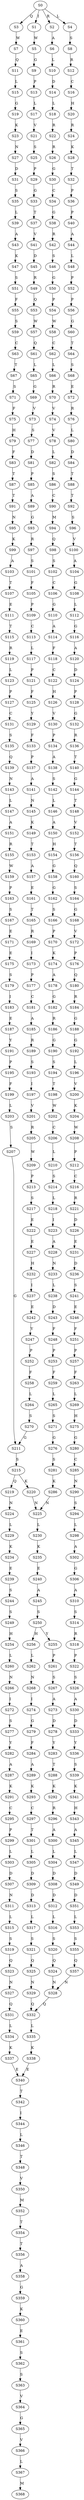strict digraph  {
	S0 -> S1 [ label = I ];
	S0 -> S2 [ label = R ];
	S0 -> S3 [ label = Q ];
	S0 -> S4 [ label = L ];
	S1 -> S5 [ label = W ];
	S2 -> S6 [ label = A ];
	S3 -> S7 [ label = W ];
	S4 -> S8 [ label = S ];
	S5 -> S9 [ label = G ];
	S6 -> S10 [ label = L ];
	S7 -> S11 [ label = Q ];
	S8 -> S12 [ label = R ];
	S9 -> S13 [ label = P ];
	S10 -> S14 [ label = D ];
	S11 -> S15 [ label = L ];
	S12 -> S16 [ label = C ];
	S13 -> S17 [ label = L ];
	S14 -> S18 [ label = L ];
	S15 -> S19 [ label = G ];
	S16 -> S20 [ label = H ];
	S17 -> S21 [ label = V ];
	S18 -> S22 [ label = R ];
	S19 -> S23 [ label = K ];
	S20 -> S24 [ label = R ];
	S21 -> S25 [ label = S ];
	S22 -> S26 [ label = R ];
	S23 -> S27 [ label = N ];
	S24 -> S28 [ label = K ];
	S25 -> S29 [ label = P ];
	S26 -> S30 [ label = G ];
	S27 -> S31 [ label = D ];
	S28 -> S32 [ label = T ];
	S29 -> S33 [ label = G ];
	S30 -> S34 [ label = C ];
	S31 -> S35 [ label = S ];
	S32 -> S36 [ label = P ];
	S33 -> S37 [ label = T ];
	S34 -> S38 [ label = G ];
	S35 -> S39 [ label = L ];
	S36 -> S40 [ label = P ];
	S37 -> S41 [ label = V ];
	S38 -> S42 [ label = R ];
	S39 -> S43 [ label = A ];
	S40 -> S44 [ label = A ];
	S41 -> S45 [ label = D ];
	S42 -> S46 [ label = S ];
	S43 -> S47 [ label = K ];
	S44 -> S48 [ label = L ];
	S45 -> S49 [ label = R ];
	S46 -> S50 [ label = G ];
	S47 -> S51 [ label = S ];
	S48 -> S52 [ label = P ];
	S49 -> S53 [ label = Q ];
	S50 -> S54 [ label = P ];
	S51 -> S55 [ label = F ];
	S52 -> S56 [ label = P ];
	S53 -> S57 [ label = W ];
	S54 -> S58 [ label = W ];
	S55 -> S59 [ label = S ];
	S56 -> S60 [ label = G ];
	S57 -> S61 [ label = Q ];
	S58 -> S62 [ label = C ];
	S59 -> S63 [ label = C ];
	S60 -> S64 [ label = T ];
	S61 -> S65 [ label = L ];
	S62 -> S66 [ label = L ];
	S63 -> S67 [ label = T ];
	S64 -> S68 [ label = S ];
	S65 -> S69 [ label = G ];
	S66 -> S70 [ label = R ];
	S67 -> S71 [ label = S ];
	S68 -> S72 [ label = E ];
	S69 -> S73 [ label = V ];
	S70 -> S74 [ label = V ];
	S71 -> S75 [ label = F ];
	S72 -> S76 [ label = R ];
	S73 -> S77 [ label = S ];
	S74 -> S78 [ label = V ];
	S75 -> S79 [ label = H ];
	S76 -> S80 [ label = L ];
	S77 -> S81 [ label = D ];
	S78 -> S82 [ label = L ];
	S79 -> S83 [ label = F ];
	S80 -> S84 [ label = D ];
	S81 -> S85 [ label = P ];
	S82 -> S86 [ label = S ];
	S83 -> S87 [ label = T ];
	S84 -> S88 [ label = T ];
	S85 -> S89 [ label = A ];
	S86 -> S90 [ label = C ];
	S87 -> S91 [ label = T ];
	S88 -> S92 [ label = T ];
	S89 -> S93 [ label = G ];
	S90 -> S94 [ label = M ];
	S91 -> S95 [ label = N ];
	S92 -> S96 [ label = S ];
	S93 -> S97 [ label = R ];
	S94 -> S98 [ label = Q ];
	S95 -> S99 [ label = K ];
	S96 -> S100 [ label = V ];
	S97 -> S101 [ label = S ];
	S98 -> S102 [ label = S ];
	S99 -> S103 [ label = A ];
	S100 -> S104 [ label = A ];
	S101 -> S105 [ label = F ];
	S102 -> S106 [ label = C ];
	S103 -> S107 [ label = T ];
	S104 -> S108 [ label = G ];
	S105 -> S109 [ label = P ];
	S106 -> S110 [ label = G ];
	S107 -> S111 [ label = E ];
	S108 -> S112 [ label = L ];
	S109 -> S113 [ label = C ];
	S110 -> S114 [ label = A ];
	S111 -> S115 [ label = T ];
	S112 -> S116 [ label = G ];
	S113 -> S117 [ label = L ];
	S114 -> S118 [ label = F ];
	S115 -> S119 [ label = R ];
	S116 -> S120 [ label = A ];
	S117 -> S121 [ label = P ];
	S118 -> S122 [ label = C ];
	S119 -> S123 [ label = L ];
	S120 -> S124 [ label = D ];
	S121 -> S125 [ label = F ];
	S122 -> S126 [ label = H ];
	S123 -> S127 [ label = P ];
	S124 -> S128 [ label = P ];
	S125 -> S129 [ label = Y ];
	S126 -> S130 [ label = V ];
	S127 -> S131 [ label = C ];
	S128 -> S132 [ label = G ];
	S129 -> S133 [ label = F ];
	S130 -> S134 [ label = P ];
	S131 -> S135 [ label = S ];
	S132 -> S136 [ label = R ];
	S133 -> S137 [ label = P ];
	S134 -> S138 [ label = A ];
	S135 -> S139 [ label = Q ];
	S136 -> S140 [ label = T ];
	S137 -> S141 [ label = A ];
	S138 -> S142 [ label = S ];
	S139 -> S143 [ label = N ];
	S140 -> S144 [ label = G ];
	S141 -> S145 [ label = N ];
	S142 -> S146 [ label = L ];
	S143 -> S147 [ label = L ];
	S144 -> S148 [ label = T ];
	S145 -> S149 [ label = K ];
	S146 -> S150 [ label = A ];
	S147 -> S151 [ label = A ];
	S148 -> S152 [ label = V ];
	S149 -> S153 [ label = T ];
	S150 -> S154 [ label = H ];
	S151 -> S155 [ label = R ];
	S152 -> S156 [ label = T ];
	S153 -> S157 [ label = A ];
	S154 -> S158 [ label = G ];
	S155 -> S159 [ label = W ];
	S156 -> S160 [ label = Q ];
	S157 -> S161 [ label = E ];
	S158 -> S162 [ label = G ];
	S159 -> S163 [ label = P ];
	S160 -> S164 [ label = S ];
	S161 -> S165 [ label = T ];
	S162 -> S166 [ label = S ];
	S163 -> S167 [ label = S ];
	S164 -> S168 [ label = G ];
	S165 -> S169 [ label = R ];
	S166 -> S170 [ label = P ];
	S167 -> S171 [ label = E ];
	S168 -> S172 [ label = V ];
	S169 -> S173 [ label = I ];
	S170 -> S174 [ label = K ];
	S171 -> S175 [ label = E ];
	S172 -> S176 [ label = P ];
	S173 -> S177 [ label = P ];
	S174 -> S178 [ label = A ];
	S175 -> S179 [ label = S ];
	S176 -> S180 [ label = Q ];
	S177 -> S181 [ label = C ];
	S178 -> S182 [ label = G ];
	S179 -> S183 [ label = I ];
	S180 -> S184 [ label = R ];
	S181 -> S185 [ label = A ];
	S182 -> S186 [ label = R ];
	S183 -> S187 [ label = E ];
	S184 -> S188 [ label = G ];
	S185 -> S189 [ label = R ];
	S186 -> S190 [ label = G ];
	S187 -> S191 [ label = Y ];
	S188 -> S192 [ label = G ];
	S189 -> S193 [ label = S ];
	S190 -> S194 [ label = S ];
	S191 -> S195 [ label = P ];
	S192 -> S196 [ label = L ];
	S193 -> S197 [ label = I ];
	S194 -> S198 [ label = T ];
	S195 -> S199 [ label = F ];
	S196 -> S200 [ label = V ];
	S197 -> S201 [ label = V ];
	S198 -> S202 [ label = W ];
	S199 -> S203 [ label = L ];
	S200 -> S204 [ label = K ];
	S201 -> S205 [ label = R ];
	S202 -> S206 [ label = C ];
	S203 -> S207 [ label = S ];
	S204 -> S208 [ label = W ];
	S205 -> S209 [ label = W ];
	S206 -> S210 [ label = L ];
	S207 -> S211 [ label = G ];
	S208 -> S212 [ label = P ];
	S209 -> S213 [ label = P ];
	S210 -> S214 [ label = S ];
	S211 -> S215 [ label = S ];
	S212 -> S216 [ label = C ];
	S213 -> S217 [ label = S ];
	S214 -> S218 [ label = L ];
	S215 -> S219 [ label = Q ];
	S215 -> S220 [ label = K ];
	S216 -> S221 [ label = R ];
	S217 -> S222 [ label = E ];
	S218 -> S223 [ label = I ];
	S219 -> S224 [ label = N ];
	S220 -> S225 [ label = N ];
	S221 -> S226 [ label = D ];
	S222 -> S227 [ label = E ];
	S223 -> S228 [ label = A ];
	S224 -> S229 [ label = L ];
	S225 -> S230 [ label = L ];
	S226 -> S231 [ label = E ];
	S227 -> S232 [ label = H ];
	S228 -> S233 [ label = N ];
	S229 -> S234 [ label = K ];
	S230 -> S235 [ label = K ];
	S231 -> S236 [ label = D ];
	S232 -> S237 [ label = I ];
	S233 -> S238 [ label = L ];
	S234 -> S239 [ label = E ];
	S235 -> S240 [ label = E ];
	S236 -> S241 [ label = S ];
	S237 -> S242 [ label = E ];
	S238 -> S243 [ label = D ];
	S239 -> S244 [ label = S ];
	S240 -> S245 [ label = A ];
	S241 -> S246 [ label = E ];
	S242 -> S247 [ label = Y ];
	S243 -> S248 [ label = F ];
	S244 -> S249 [ label = S ];
	S245 -> S250 [ label = S ];
	S246 -> S251 [ label = F ];
	S247 -> S252 [ label = P ];
	S248 -> S253 [ label = P ];
	S249 -> S254 [ label = H ];
	S250 -> S255 [ label = Y ];
	S250 -> S256 [ label = H ];
	S251 -> S257 [ label = P ];
	S252 -> S258 [ label = F ];
	S253 -> S259 [ label = F ];
	S254 -> S260 [ label = L ];
	S255 -> S261 [ label = P ];
	S256 -> S262 [ label = L ];
	S257 -> S263 [ label = F ];
	S258 -> S264 [ label = L ];
	S259 -> S265 [ label = L ];
	S260 -> S266 [ label = N ];
	S261 -> S267 [ label = S ];
	S262 -> S268 [ label = N ];
	S263 -> S269 [ label = L ];
	S264 -> S270 [ label = S ];
	S265 -> S271 [ label = S ];
	S266 -> S272 [ label = I ];
	S267 -> S273 [ label = A ];
	S268 -> S274 [ label = I ];
	S269 -> S275 [ label = H ];
	S270 -> S211 [ label = G ];
	S271 -> S276 [ label = G ];
	S272 -> S277 [ label = S ];
	S273 -> S278 [ label = D ];
	S274 -> S279 [ label = G ];
	S275 -> S280 [ label = G ];
	S276 -> S281 [ label = S ];
	S277 -> S282 [ label = Y ];
	S278 -> S283 [ label = Y ];
	S279 -> S284 [ label = F ];
	S280 -> S285 [ label = C ];
	S281 -> S286 [ label = K ];
	S282 -> S287 [ label = A ];
	S283 -> S288 [ label = T ];
	S284 -> S289 [ label = A ];
	S285 -> S290 [ label = N ];
	S286 -> S225 [ label = N ];
	S287 -> S291 [ label = K ];
	S288 -> S292 [ label = K ];
	S289 -> S293 [ label = K ];
	S290 -> S294 [ label = S ];
	S291 -> S295 [ label = C ];
	S292 -> S296 [ label = R ];
	S293 -> S297 [ label = C ];
	S294 -> S298 [ label = L ];
	S295 -> S299 [ label = P ];
	S296 -> S300 [ label = A ];
	S297 -> S301 [ label = T ];
	S298 -> S302 [ label = A ];
	S299 -> S303 [ label = L ];
	S300 -> S304 [ label = L ];
	S301 -> S305 [ label = L ];
	S302 -> S306 [ label = G ];
	S303 -> S307 [ label = D ];
	S304 -> S308 [ label = D ];
	S305 -> S309 [ label = D ];
	S306 -> S310 [ label = A ];
	S307 -> S311 [ label = N ];
	S308 -> S312 [ label = D ];
	S309 -> S313 [ label = D ];
	S310 -> S314 [ label = S ];
	S311 -> S315 [ label = L ];
	S312 -> S316 [ label = L ];
	S313 -> S317 [ label = L ];
	S314 -> S318 [ label = R ];
	S315 -> S319 [ label = S ];
	S316 -> S320 [ label = S ];
	S317 -> S321 [ label = S ];
	S318 -> S322 [ label = P ];
	S319 -> S323 [ label = Q ];
	S320 -> S324 [ label = Q ];
	S321 -> S325 [ label = Q ];
	S322 -> S326 [ label = S ];
	S323 -> S327 [ label = N ];
	S324 -> S328 [ label = N ];
	S325 -> S329 [ label = N ];
	S326 -> S330 [ label = A ];
	S327 -> S331 [ label = Q ];
	S328 -> S332 [ label = Q ];
	S329 -> S332 [ label = Q ];
	S330 -> S333 [ label = D ];
	S331 -> S334 [ label = L ];
	S332 -> S335 [ label = L ];
	S333 -> S336 [ label = Y ];
	S334 -> S337 [ label = K ];
	S335 -> S338 [ label = K ];
	S336 -> S339 [ label = S ];
	S337 -> S340 [ label = E ];
	S338 -> S340 [ label = E ];
	S339 -> S341 [ label = K ];
	S340 -> S342 [ label = T ];
	S341 -> S343 [ label = H ];
	S342 -> S344 [ label = I ];
	S343 -> S345 [ label = A ];
	S344 -> S346 [ label = L ];
	S345 -> S347 [ label = L ];
	S346 -> S348 [ label = T ];
	S347 -> S349 [ label = D ];
	S348 -> S350 [ label = V ];
	S349 -> S351 [ label = D ];
	S350 -> S352 [ label = M ];
	S351 -> S353 [ label = L ];
	S352 -> S354 [ label = T ];
	S353 -> S355 [ label = S ];
	S354 -> S356 [ label = T ];
	S355 -> S357 [ label = Q ];
	S356 -> S358 [ label = A ];
	S357 -> S328 [ label = N ];
	S358 -> S359 [ label = G ];
	S359 -> S360 [ label = K ];
	S360 -> S361 [ label = E ];
	S361 -> S362 [ label = S ];
	S362 -> S363 [ label = S ];
	S363 -> S364 [ label = V ];
	S364 -> S365 [ label = G ];
	S365 -> S366 [ label = V ];
	S366 -> S367 [ label = L ];
	S367 -> S368 [ label = M ];
}
